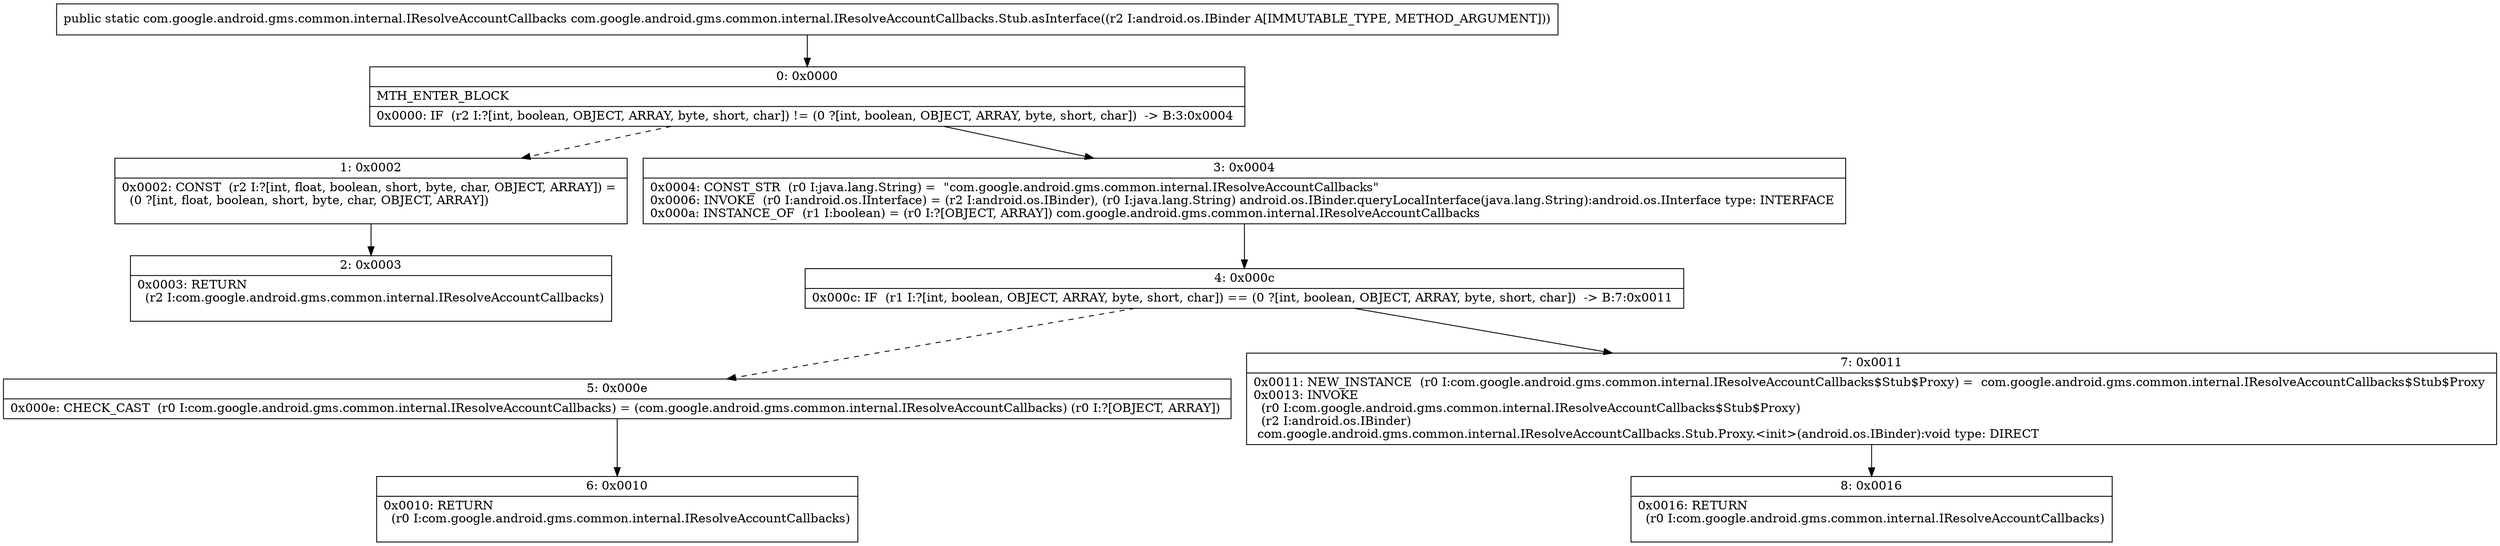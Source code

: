 digraph "CFG forcom.google.android.gms.common.internal.IResolveAccountCallbacks.Stub.asInterface(Landroid\/os\/IBinder;)Lcom\/google\/android\/gms\/common\/internal\/IResolveAccountCallbacks;" {
Node_0 [shape=record,label="{0\:\ 0x0000|MTH_ENTER_BLOCK\l|0x0000: IF  (r2 I:?[int, boolean, OBJECT, ARRAY, byte, short, char]) != (0 ?[int, boolean, OBJECT, ARRAY, byte, short, char])  \-\> B:3:0x0004 \l}"];
Node_1 [shape=record,label="{1\:\ 0x0002|0x0002: CONST  (r2 I:?[int, float, boolean, short, byte, char, OBJECT, ARRAY]) = \l  (0 ?[int, float, boolean, short, byte, char, OBJECT, ARRAY])\l \l}"];
Node_2 [shape=record,label="{2\:\ 0x0003|0x0003: RETURN  \l  (r2 I:com.google.android.gms.common.internal.IResolveAccountCallbacks)\l \l}"];
Node_3 [shape=record,label="{3\:\ 0x0004|0x0004: CONST_STR  (r0 I:java.lang.String) =  \"com.google.android.gms.common.internal.IResolveAccountCallbacks\" \l0x0006: INVOKE  (r0 I:android.os.IInterface) = (r2 I:android.os.IBinder), (r0 I:java.lang.String) android.os.IBinder.queryLocalInterface(java.lang.String):android.os.IInterface type: INTERFACE \l0x000a: INSTANCE_OF  (r1 I:boolean) = (r0 I:?[OBJECT, ARRAY]) com.google.android.gms.common.internal.IResolveAccountCallbacks \l}"];
Node_4 [shape=record,label="{4\:\ 0x000c|0x000c: IF  (r1 I:?[int, boolean, OBJECT, ARRAY, byte, short, char]) == (0 ?[int, boolean, OBJECT, ARRAY, byte, short, char])  \-\> B:7:0x0011 \l}"];
Node_5 [shape=record,label="{5\:\ 0x000e|0x000e: CHECK_CAST  (r0 I:com.google.android.gms.common.internal.IResolveAccountCallbacks) = (com.google.android.gms.common.internal.IResolveAccountCallbacks) (r0 I:?[OBJECT, ARRAY]) \l}"];
Node_6 [shape=record,label="{6\:\ 0x0010|0x0010: RETURN  \l  (r0 I:com.google.android.gms.common.internal.IResolveAccountCallbacks)\l \l}"];
Node_7 [shape=record,label="{7\:\ 0x0011|0x0011: NEW_INSTANCE  (r0 I:com.google.android.gms.common.internal.IResolveAccountCallbacks$Stub$Proxy) =  com.google.android.gms.common.internal.IResolveAccountCallbacks$Stub$Proxy \l0x0013: INVOKE  \l  (r0 I:com.google.android.gms.common.internal.IResolveAccountCallbacks$Stub$Proxy)\l  (r2 I:android.os.IBinder)\l com.google.android.gms.common.internal.IResolveAccountCallbacks.Stub.Proxy.\<init\>(android.os.IBinder):void type: DIRECT \l}"];
Node_8 [shape=record,label="{8\:\ 0x0016|0x0016: RETURN  \l  (r0 I:com.google.android.gms.common.internal.IResolveAccountCallbacks)\l \l}"];
MethodNode[shape=record,label="{public static com.google.android.gms.common.internal.IResolveAccountCallbacks com.google.android.gms.common.internal.IResolveAccountCallbacks.Stub.asInterface((r2 I:android.os.IBinder A[IMMUTABLE_TYPE, METHOD_ARGUMENT])) }"];
MethodNode -> Node_0;
Node_0 -> Node_1[style=dashed];
Node_0 -> Node_3;
Node_1 -> Node_2;
Node_3 -> Node_4;
Node_4 -> Node_5[style=dashed];
Node_4 -> Node_7;
Node_5 -> Node_6;
Node_7 -> Node_8;
}

